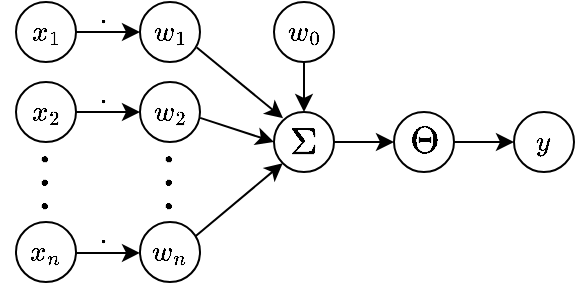 <mxfile version="27.2.0">
  <diagram name="Seite-1" id="whoQCh3kFR6irEoWR5Bh">
    <mxGraphModel dx="406" dy="214" grid="1" gridSize="10" guides="1" tooltips="1" connect="1" arrows="1" fold="1" page="1" pageScale="1" pageWidth="827" pageHeight="1169" math="1" shadow="0">
      <root>
        <mxCell id="0" />
        <mxCell id="1" parent="0" />
        <mxCell id="m-nLomvfz4ySYYSoCfbE-1" value="$$w_1$$" style="ellipse;whiteSpace=wrap;html=1;aspect=fixed;" vertex="1" parent="1">
          <mxGeometry x="263" y="165" width="30" height="30" as="geometry" />
        </mxCell>
        <mxCell id="m-nLomvfz4ySYYSoCfbE-4" value="$$w_2$$" style="ellipse;whiteSpace=wrap;html=1;aspect=fixed;" vertex="1" parent="1">
          <mxGeometry x="263" y="205" width="30" height="30" as="geometry" />
        </mxCell>
        <mxCell id="m-nLomvfz4ySYYSoCfbE-10" style="edgeStyle=none;shape=connector;rounded=0;orthogonalLoop=1;jettySize=auto;html=1;exitX=0.92;exitY=0.24;exitDx=0;exitDy=0;entryX=0;entryY=1;entryDx=0;entryDy=0;strokeColor=default;align=center;verticalAlign=middle;fontFamily=Helvetica;fontSize=11;fontColor=default;labelBackgroundColor=default;endArrow=classic;exitPerimeter=0;" edge="1" parent="1" source="m-nLomvfz4ySYYSoCfbE-5" target="m-nLomvfz4ySYYSoCfbE-7">
          <mxGeometry relative="1" as="geometry" />
        </mxCell>
        <mxCell id="m-nLomvfz4ySYYSoCfbE-5" value="$$w_n$$" style="ellipse;whiteSpace=wrap;html=1;aspect=fixed;" vertex="1" parent="1">
          <mxGeometry x="263" y="275" width="30" height="30" as="geometry" />
        </mxCell>
        <mxCell id="m-nLomvfz4ySYYSoCfbE-6" value="&lt;font style=&quot;font-size: 22px;&quot;&gt;$$\dots$$&lt;/font&gt;" style="text;html=1;align=center;verticalAlign=middle;whiteSpace=wrap;rounded=0;rotation=90;" vertex="1" parent="1">
          <mxGeometry x="260.5" y="245" width="45" height="20" as="geometry" />
        </mxCell>
        <mxCell id="m-nLomvfz4ySYYSoCfbE-15" style="edgeStyle=none;shape=connector;rounded=0;orthogonalLoop=1;jettySize=auto;html=1;entryX=0;entryY=0.5;entryDx=0;entryDy=0;strokeColor=default;align=center;verticalAlign=middle;fontFamily=Helvetica;fontSize=11;fontColor=default;labelBackgroundColor=default;endArrow=classic;" edge="1" parent="1" source="m-nLomvfz4ySYYSoCfbE-7" target="m-nLomvfz4ySYYSoCfbE-14">
          <mxGeometry relative="1" as="geometry" />
        </mxCell>
        <mxCell id="m-nLomvfz4ySYYSoCfbE-7" value="$$\Sigma$$" style="ellipse;whiteSpace=wrap;html=1;aspect=fixed;labelBackgroundColor=none;fontSize=16;" vertex="1" parent="1">
          <mxGeometry x="330" y="220" width="30" height="30" as="geometry" />
        </mxCell>
        <mxCell id="m-nLomvfz4ySYYSoCfbE-8" style="rounded=0;orthogonalLoop=1;jettySize=auto;html=1;exitX=0.947;exitY=0.76;exitDx=0;exitDy=0;entryX=0.151;entryY=0.105;entryDx=0;entryDy=0;entryPerimeter=0;exitPerimeter=0;" edge="1" parent="1" source="m-nLomvfz4ySYYSoCfbE-1" target="m-nLomvfz4ySYYSoCfbE-7">
          <mxGeometry relative="1" as="geometry" />
        </mxCell>
        <mxCell id="m-nLomvfz4ySYYSoCfbE-9" style="rounded=0;orthogonalLoop=1;jettySize=auto;html=1;entryX=0;entryY=0.5;entryDx=0;entryDy=0;exitX=1.003;exitY=0.598;exitDx=0;exitDy=0;exitPerimeter=0;" edge="1" parent="1" source="m-nLomvfz4ySYYSoCfbE-4" target="m-nLomvfz4ySYYSoCfbE-7">
          <mxGeometry relative="1" as="geometry">
            <mxPoint x="270" y="220" as="sourcePoint" />
          </mxGeometry>
        </mxCell>
        <mxCell id="m-nLomvfz4ySYYSoCfbE-16" style="edgeStyle=none;shape=connector;rounded=0;orthogonalLoop=1;jettySize=auto;html=1;exitX=1;exitY=0.5;exitDx=0;exitDy=0;strokeColor=default;align=center;verticalAlign=middle;fontFamily=Helvetica;fontSize=11;fontColor=default;labelBackgroundColor=default;endArrow=classic;" edge="1" parent="1" source="m-nLomvfz4ySYYSoCfbE-14">
          <mxGeometry relative="1" as="geometry">
            <mxPoint x="450" y="235" as="targetPoint" />
          </mxGeometry>
        </mxCell>
        <mxCell id="m-nLomvfz4ySYYSoCfbE-14" value="$$\Theta$$" style="ellipse;whiteSpace=wrap;html=1;aspect=fixed;labelBackgroundColor=none;fontSize=16;" vertex="1" parent="1">
          <mxGeometry x="390" y="220" width="30" height="30" as="geometry" />
        </mxCell>
        <mxCell id="m-nLomvfz4ySYYSoCfbE-17" value="$$y$$" style="ellipse;whiteSpace=wrap;html=1;aspect=fixed;labelBackgroundColor=none;fontSize=12;verticalAlign=middle;" vertex="1" parent="1">
          <mxGeometry x="450" y="220" width="30" height="30" as="geometry" />
        </mxCell>
        <mxCell id="m-nLomvfz4ySYYSoCfbE-18" value="$$x_1$$" style="ellipse;whiteSpace=wrap;html=1;aspect=fixed;" vertex="1" parent="1">
          <mxGeometry x="201" y="165" width="30" height="30" as="geometry" />
        </mxCell>
        <mxCell id="m-nLomvfz4ySYYSoCfbE-19" value="$$x_2$$" style="ellipse;whiteSpace=wrap;html=1;aspect=fixed;" vertex="1" parent="1">
          <mxGeometry x="201" y="205" width="30" height="30" as="geometry" />
        </mxCell>
        <mxCell id="m-nLomvfz4ySYYSoCfbE-20" value="$$x_n$$" style="ellipse;whiteSpace=wrap;html=1;aspect=fixed;" vertex="1" parent="1">
          <mxGeometry x="201" y="275" width="30" height="30" as="geometry" />
        </mxCell>
        <mxCell id="m-nLomvfz4ySYYSoCfbE-21" value="&lt;font style=&quot;font-size: 22px;&quot;&gt;$$\dots$$&lt;/font&gt;" style="text;html=1;align=center;verticalAlign=middle;whiteSpace=wrap;rounded=0;rotation=90;" vertex="1" parent="1">
          <mxGeometry x="198.5" y="245" width="45" height="20" as="geometry" />
        </mxCell>
        <mxCell id="m-nLomvfz4ySYYSoCfbE-22" style="edgeStyle=none;shape=connector;rounded=0;orthogonalLoop=1;jettySize=auto;html=1;exitX=1;exitY=0.5;exitDx=0;exitDy=0;entryX=0;entryY=0.5;entryDx=0;entryDy=0;strokeColor=default;align=center;verticalAlign=middle;fontFamily=Helvetica;fontSize=11;fontColor=default;labelBackgroundColor=default;endArrow=classic;" edge="1" parent="1" source="m-nLomvfz4ySYYSoCfbE-18" target="m-nLomvfz4ySYYSoCfbE-1">
          <mxGeometry relative="1" as="geometry" />
        </mxCell>
        <mxCell id="m-nLomvfz4ySYYSoCfbE-26" value="$$\cdot$$" style="text;html=1;align=center;verticalAlign=middle;whiteSpace=wrap;rounded=0;fontFamily=Helvetica;fontSize=11;fontColor=default;labelBackgroundColor=none;" vertex="1" parent="1">
          <mxGeometry x="235" y="169" width="20" height="10" as="geometry" />
        </mxCell>
        <mxCell id="m-nLomvfz4ySYYSoCfbE-27" style="edgeStyle=none;shape=connector;rounded=0;orthogonalLoop=1;jettySize=auto;html=1;exitX=1;exitY=0.5;exitDx=0;exitDy=0;entryX=0;entryY=0.5;entryDx=0;entryDy=0;strokeColor=default;align=center;verticalAlign=middle;fontFamily=Helvetica;fontSize=11;fontColor=default;labelBackgroundColor=default;endArrow=classic;" edge="1" parent="1">
          <mxGeometry relative="1" as="geometry">
            <mxPoint x="231" y="220" as="sourcePoint" />
            <mxPoint x="263" y="220" as="targetPoint" />
          </mxGeometry>
        </mxCell>
        <mxCell id="m-nLomvfz4ySYYSoCfbE-28" value="$$\cdot$$" style="text;html=1;align=center;verticalAlign=middle;whiteSpace=wrap;rounded=0;fontFamily=Helvetica;fontSize=11;fontColor=default;labelBackgroundColor=none;" vertex="1" parent="1">
          <mxGeometry x="235" y="209" width="20" height="10" as="geometry" />
        </mxCell>
        <mxCell id="m-nLomvfz4ySYYSoCfbE-29" style="edgeStyle=none;shape=connector;rounded=0;orthogonalLoop=1;jettySize=auto;html=1;exitX=1;exitY=0.5;exitDx=0;exitDy=0;entryX=0;entryY=0.5;entryDx=0;entryDy=0;strokeColor=default;align=center;verticalAlign=middle;fontFamily=Helvetica;fontSize=11;fontColor=default;labelBackgroundColor=default;endArrow=classic;" edge="1" parent="1">
          <mxGeometry relative="1" as="geometry">
            <mxPoint x="231" y="290.46" as="sourcePoint" />
            <mxPoint x="263" y="290.46" as="targetPoint" />
          </mxGeometry>
        </mxCell>
        <mxCell id="m-nLomvfz4ySYYSoCfbE-30" value="$$\cdot$$" style="text;html=1;align=center;verticalAlign=middle;whiteSpace=wrap;rounded=0;fontFamily=Helvetica;fontSize=11;fontColor=default;labelBackgroundColor=none;" vertex="1" parent="1">
          <mxGeometry x="235" y="279.46" width="20" height="10" as="geometry" />
        </mxCell>
        <mxCell id="m-nLomvfz4ySYYSoCfbE-32" style="edgeStyle=none;shape=connector;rounded=0;orthogonalLoop=1;jettySize=auto;html=1;exitX=0.5;exitY=1;exitDx=0;exitDy=0;entryX=0.5;entryY=0;entryDx=0;entryDy=0;strokeColor=default;align=center;verticalAlign=middle;fontFamily=Helvetica;fontSize=11;fontColor=default;labelBackgroundColor=default;endArrow=classic;" edge="1" parent="1" source="m-nLomvfz4ySYYSoCfbE-31" target="m-nLomvfz4ySYYSoCfbE-7">
          <mxGeometry relative="1" as="geometry" />
        </mxCell>
        <mxCell id="m-nLomvfz4ySYYSoCfbE-31" value="$$w_0$$" style="ellipse;whiteSpace=wrap;html=1;aspect=fixed;" vertex="1" parent="1">
          <mxGeometry x="330" y="165" width="30" height="30" as="geometry" />
        </mxCell>
      </root>
    </mxGraphModel>
  </diagram>
</mxfile>
